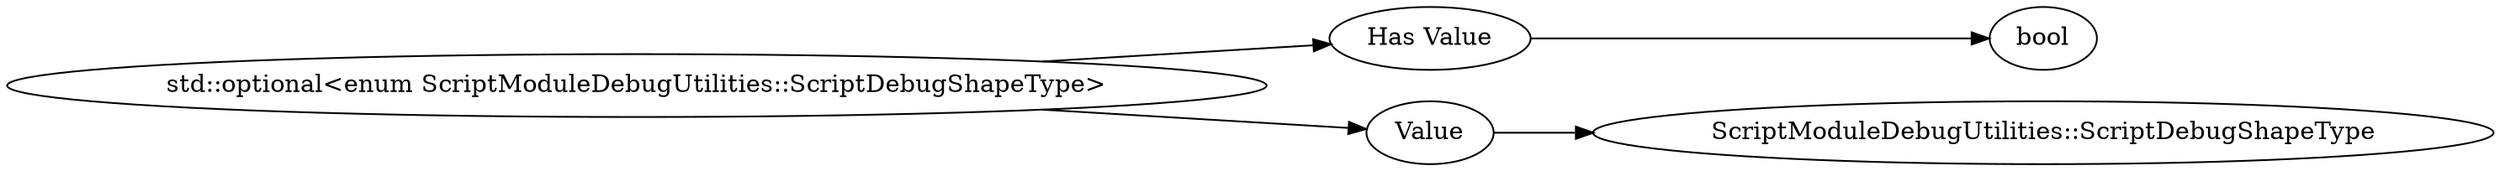 digraph "std::optional<enum ScriptModuleDebugUtilities::ScriptDebugShapeType>" {
rankdir = LR
8
8 -> 9
9 -> 10
8 -> 11
11 -> 15

8 [label="std::optional<enum ScriptModuleDebugUtilities::ScriptDebugShapeType>",comment="name: \"std::optional<enum ScriptModuleDebugUtilities::ScriptDebugShapeType>\", typeName: \"\", id: 8, branchId: 0, recurseId: -1, attributes: 0, notes: \"\""];
9 [label="Has Value",comment="name: \"Has Value\", typeName: \"\", id: 9, branchId: 0, recurseId: -1, attributes: 0, notes: \"If true, follow with appropriate data type, otherwise nothing\""];
10 [label="bool",comment="name: \"bool\", typeName: \"\", id: 10, branchId: 0, recurseId: -1, attributes: 512, notes: \"\""];
11 [label="Value",comment="name: \"Value\", typeName: \"ScriptModuleDebugUtilities::ScriptDebugShapeType\", id: 11, branchId: 0, recurseId: -1, attributes: 256, notes: \"\""];
15 [label="ScriptModuleDebugUtilities::ScriptDebugShapeType",comment="name: \"ScriptModuleDebugUtilities::ScriptDebugShapeType\", typeName: \"\", id: 15, branchId: 0, recurseId: -1, attributes: 512, notes: \"\""];
{ rank = max;10;15}

}
